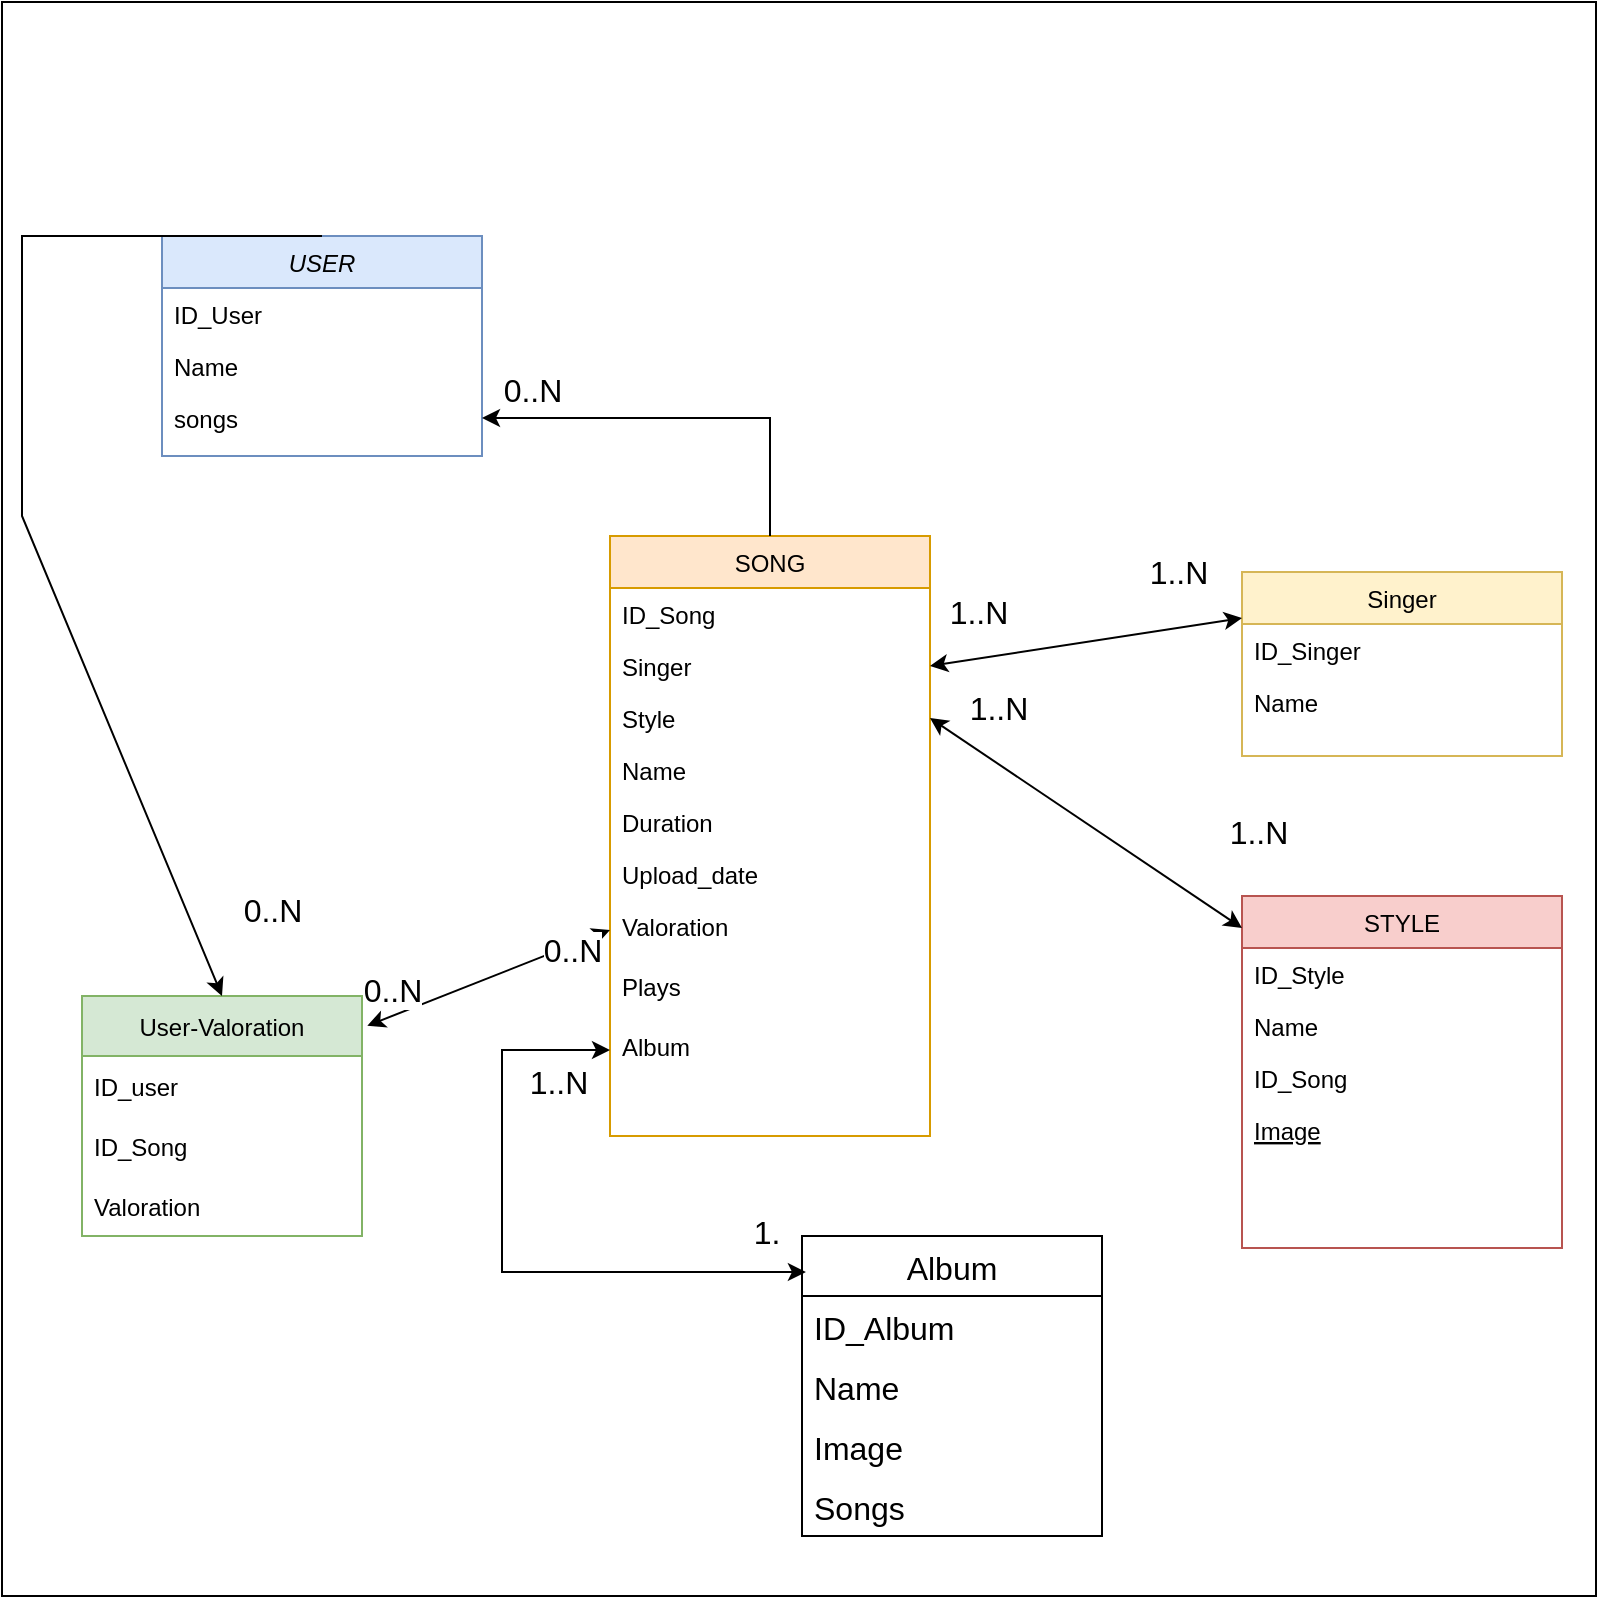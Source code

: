 <mxfile version="18.1.2" type="github">
  <diagram id="C5RBs43oDa-KdzZeNtuy" name="Page-1">
    <mxGraphModel dx="1621" dy="795" grid="1" gridSize="10" guides="1" tooltips="1" connect="1" arrows="1" fold="1" page="1" pageScale="1" pageWidth="827" pageHeight="1169" math="0" shadow="0">
      <root>
        <mxCell id="WIyWlLk6GJQsqaUBKTNV-0" />
        <mxCell id="WIyWlLk6GJQsqaUBKTNV-1" parent="WIyWlLk6GJQsqaUBKTNV-0" />
        <mxCell id="mXIFP6Tc6Vtpa0xKR2lw-2" value="" style="whiteSpace=wrap;html=1;aspect=fixed;" vertex="1" parent="WIyWlLk6GJQsqaUBKTNV-1">
          <mxGeometry x="30" y="303" width="797" height="797" as="geometry" />
        </mxCell>
        <mxCell id="zkfFHV4jXpPFQw0GAbJ--0" value="USER" style="swimlane;fontStyle=2;align=center;verticalAlign=top;childLayout=stackLayout;horizontal=1;startSize=26;horizontalStack=0;resizeParent=1;resizeLast=0;collapsible=1;marginBottom=0;rounded=0;shadow=0;strokeWidth=1;fillColor=#dae8fc;strokeColor=#6c8ebf;" parent="WIyWlLk6GJQsqaUBKTNV-1" vertex="1">
          <mxGeometry x="110" y="420" width="160" height="110" as="geometry">
            <mxRectangle x="230" y="140" width="160" height="26" as="alternateBounds" />
          </mxGeometry>
        </mxCell>
        <mxCell id="zkfFHV4jXpPFQw0GAbJ--1" value="ID_User" style="text;align=left;verticalAlign=top;spacingLeft=4;spacingRight=4;overflow=hidden;rotatable=0;points=[[0,0.5],[1,0.5]];portConstraint=eastwest;" parent="zkfFHV4jXpPFQw0GAbJ--0" vertex="1">
          <mxGeometry y="26" width="160" height="26" as="geometry" />
        </mxCell>
        <mxCell id="zkfFHV4jXpPFQw0GAbJ--2" value="Name" style="text;align=left;verticalAlign=top;spacingLeft=4;spacingRight=4;overflow=hidden;rotatable=0;points=[[0,0.5],[1,0.5]];portConstraint=eastwest;rounded=0;shadow=0;html=0;" parent="zkfFHV4jXpPFQw0GAbJ--0" vertex="1">
          <mxGeometry y="52" width="160" height="26" as="geometry" />
        </mxCell>
        <mxCell id="zkfFHV4jXpPFQw0GAbJ--3" value="songs" style="text;align=left;verticalAlign=top;spacingLeft=4;spacingRight=4;overflow=hidden;rotatable=0;points=[[0,0.5],[1,0.5]];portConstraint=eastwest;rounded=0;shadow=0;html=0;" parent="zkfFHV4jXpPFQw0GAbJ--0" vertex="1">
          <mxGeometry y="78" width="160" height="26" as="geometry" />
        </mxCell>
        <mxCell id="zkfFHV4jXpPFQw0GAbJ--6" value="STYLE" style="swimlane;fontStyle=0;align=center;verticalAlign=top;childLayout=stackLayout;horizontal=1;startSize=26;horizontalStack=0;resizeParent=1;resizeLast=0;collapsible=1;marginBottom=0;rounded=0;shadow=0;strokeWidth=1;fillColor=#f8cecc;strokeColor=#b85450;" parent="WIyWlLk6GJQsqaUBKTNV-1" vertex="1">
          <mxGeometry x="650" y="750" width="160" height="176" as="geometry">
            <mxRectangle x="130" y="380" width="160" height="26" as="alternateBounds" />
          </mxGeometry>
        </mxCell>
        <mxCell id="zkfFHV4jXpPFQw0GAbJ--7" value="ID_Style" style="text;align=left;verticalAlign=top;spacingLeft=4;spacingRight=4;overflow=hidden;rotatable=0;points=[[0,0.5],[1,0.5]];portConstraint=eastwest;" parent="zkfFHV4jXpPFQw0GAbJ--6" vertex="1">
          <mxGeometry y="26" width="160" height="26" as="geometry" />
        </mxCell>
        <mxCell id="zkfFHV4jXpPFQw0GAbJ--8" value="Name" style="text;align=left;verticalAlign=top;spacingLeft=4;spacingRight=4;overflow=hidden;rotatable=0;points=[[0,0.5],[1,0.5]];portConstraint=eastwest;rounded=0;shadow=0;html=0;" parent="zkfFHV4jXpPFQw0GAbJ--6" vertex="1">
          <mxGeometry y="52" width="160" height="26" as="geometry" />
        </mxCell>
        <mxCell id="mXIFP6Tc6Vtpa0xKR2lw-1" value="ID_Song" style="text;align=left;verticalAlign=top;spacingLeft=4;spacingRight=4;overflow=hidden;rotatable=0;points=[[0,0.5],[1,0.5]];portConstraint=eastwest;rounded=0;shadow=0;html=0;" vertex="1" parent="zkfFHV4jXpPFQw0GAbJ--6">
          <mxGeometry y="78" width="160" height="26" as="geometry" />
        </mxCell>
        <mxCell id="zkfFHV4jXpPFQw0GAbJ--10" value="Image" style="text;align=left;verticalAlign=top;spacingLeft=4;spacingRight=4;overflow=hidden;rotatable=0;points=[[0,0.5],[1,0.5]];portConstraint=eastwest;fontStyle=4" parent="zkfFHV4jXpPFQw0GAbJ--6" vertex="1">
          <mxGeometry y="104" width="160" height="72" as="geometry" />
        </mxCell>
        <mxCell id="zkfFHV4jXpPFQw0GAbJ--13" value="Singer" style="swimlane;fontStyle=0;align=center;verticalAlign=top;childLayout=stackLayout;horizontal=1;startSize=26;horizontalStack=0;resizeParent=1;resizeLast=0;collapsible=1;marginBottom=0;rounded=0;shadow=0;strokeWidth=1;fillColor=#fff2cc;strokeColor=#d6b656;" parent="WIyWlLk6GJQsqaUBKTNV-1" vertex="1">
          <mxGeometry x="650" y="588" width="160" height="92" as="geometry">
            <mxRectangle x="340" y="380" width="170" height="26" as="alternateBounds" />
          </mxGeometry>
        </mxCell>
        <mxCell id="zkfFHV4jXpPFQw0GAbJ--14" value="ID_Singer&#xa;" style="text;align=left;verticalAlign=top;spacingLeft=4;spacingRight=4;overflow=hidden;rotatable=0;points=[[0,0.5],[1,0.5]];portConstraint=eastwest;" parent="zkfFHV4jXpPFQw0GAbJ--13" vertex="1">
          <mxGeometry y="26" width="160" height="26" as="geometry" />
        </mxCell>
        <mxCell id="mXIFP6Tc6Vtpa0xKR2lw-0" value="Name" style="text;align=left;verticalAlign=top;spacingLeft=4;spacingRight=4;overflow=hidden;rotatable=0;points=[[0,0.5],[1,0.5]];portConstraint=eastwest;" vertex="1" parent="zkfFHV4jXpPFQw0GAbJ--13">
          <mxGeometry y="52" width="160" height="26" as="geometry" />
        </mxCell>
        <mxCell id="zkfFHV4jXpPFQw0GAbJ--17" value="SONG" style="swimlane;fontStyle=0;align=center;verticalAlign=top;childLayout=stackLayout;horizontal=1;startSize=26;horizontalStack=0;resizeParent=1;resizeLast=0;collapsible=1;marginBottom=0;rounded=0;shadow=0;strokeWidth=1;fillColor=#ffe6cc;strokeColor=#d79b00;" parent="WIyWlLk6GJQsqaUBKTNV-1" vertex="1">
          <mxGeometry x="334" y="570" width="160" height="300" as="geometry">
            <mxRectangle x="550" y="140" width="160" height="26" as="alternateBounds" />
          </mxGeometry>
        </mxCell>
        <mxCell id="zkfFHV4jXpPFQw0GAbJ--18" value="ID_Song&#xa;" style="text;align=left;verticalAlign=top;spacingLeft=4;spacingRight=4;overflow=hidden;rotatable=0;points=[[0,0.5],[1,0.5]];portConstraint=eastwest;" parent="zkfFHV4jXpPFQw0GAbJ--17" vertex="1">
          <mxGeometry y="26" width="160" height="26" as="geometry" />
        </mxCell>
        <mxCell id="zkfFHV4jXpPFQw0GAbJ--19" value="Singer" style="text;align=left;verticalAlign=top;spacingLeft=4;spacingRight=4;overflow=hidden;rotatable=0;points=[[0,0.5],[1,0.5]];portConstraint=eastwest;rounded=0;shadow=0;html=0;" parent="zkfFHV4jXpPFQw0GAbJ--17" vertex="1">
          <mxGeometry y="52" width="160" height="26" as="geometry" />
        </mxCell>
        <mxCell id="zkfFHV4jXpPFQw0GAbJ--20" value="Style" style="text;align=left;verticalAlign=top;spacingLeft=4;spacingRight=4;overflow=hidden;rotatable=0;points=[[0,0.5],[1,0.5]];portConstraint=eastwest;rounded=0;shadow=0;html=0;" parent="zkfFHV4jXpPFQw0GAbJ--17" vertex="1">
          <mxGeometry y="78" width="160" height="26" as="geometry" />
        </mxCell>
        <mxCell id="zkfFHV4jXpPFQw0GAbJ--21" value="Name" style="text;align=left;verticalAlign=top;spacingLeft=4;spacingRight=4;overflow=hidden;rotatable=0;points=[[0,0.5],[1,0.5]];portConstraint=eastwest;rounded=0;shadow=0;html=0;" parent="zkfFHV4jXpPFQw0GAbJ--17" vertex="1">
          <mxGeometry y="104" width="160" height="26" as="geometry" />
        </mxCell>
        <mxCell id="zkfFHV4jXpPFQw0GAbJ--24" value="Duration" style="text;align=left;verticalAlign=top;spacingLeft=4;spacingRight=4;overflow=hidden;rotatable=0;points=[[0,0.5],[1,0.5]];portConstraint=eastwest;" parent="zkfFHV4jXpPFQw0GAbJ--17" vertex="1">
          <mxGeometry y="130" width="160" height="26" as="geometry" />
        </mxCell>
        <mxCell id="Mi7CgPzx56MQyBq40SbX-0" value="Upload_date" style="text;align=left;verticalAlign=top;spacingLeft=4;spacingRight=4;overflow=hidden;rotatable=0;points=[[0,0.5],[1,0.5]];portConstraint=eastwest;" parent="zkfFHV4jXpPFQw0GAbJ--17" vertex="1">
          <mxGeometry y="156" width="160" height="26" as="geometry" />
        </mxCell>
        <mxCell id="zkfFHV4jXpPFQw0GAbJ--25" value="Valoration" style="text;align=left;verticalAlign=top;spacingLeft=4;spacingRight=4;overflow=hidden;rotatable=0;points=[[0,0.5],[1,0.5]];portConstraint=eastwest;" parent="zkfFHV4jXpPFQw0GAbJ--17" vertex="1">
          <mxGeometry y="182" width="160" height="30" as="geometry" />
        </mxCell>
        <mxCell id="Mi7CgPzx56MQyBq40SbX-1" value="Plays" style="text;align=left;verticalAlign=top;spacingLeft=4;spacingRight=4;overflow=hidden;rotatable=0;points=[[0,0.5],[1,0.5]];portConstraint=eastwest;" parent="zkfFHV4jXpPFQw0GAbJ--17" vertex="1">
          <mxGeometry y="212" width="160" height="30" as="geometry" />
        </mxCell>
        <mxCell id="Mi7CgPzx56MQyBq40SbX-2" value="Album&#xa;" style="text;align=left;verticalAlign=top;spacingLeft=4;spacingRight=4;overflow=hidden;rotatable=0;points=[[0,0.5],[1,0.5]];portConstraint=eastwest;" parent="zkfFHV4jXpPFQw0GAbJ--17" vertex="1">
          <mxGeometry y="242" width="160" height="30" as="geometry" />
        </mxCell>
        <mxCell id="Mi7CgPzx56MQyBq40SbX-3" value="User-Valoration" style="swimlane;fontStyle=0;childLayout=stackLayout;horizontal=1;startSize=30;horizontalStack=0;resizeParent=1;resizeParentMax=0;resizeLast=0;collapsible=1;marginBottom=0;fillColor=#d5e8d4;strokeColor=#82b366;" parent="WIyWlLk6GJQsqaUBKTNV-1" vertex="1">
          <mxGeometry x="70" y="800" width="140" height="120" as="geometry" />
        </mxCell>
        <mxCell id="Mi7CgPzx56MQyBq40SbX-4" value="ID_user" style="text;strokeColor=none;fillColor=none;align=left;verticalAlign=middle;spacingLeft=4;spacingRight=4;overflow=hidden;points=[[0,0.5],[1,0.5]];portConstraint=eastwest;rotatable=0;" parent="Mi7CgPzx56MQyBq40SbX-3" vertex="1">
          <mxGeometry y="30" width="140" height="30" as="geometry" />
        </mxCell>
        <mxCell id="Mi7CgPzx56MQyBq40SbX-5" value="ID_Song" style="text;strokeColor=none;fillColor=none;align=left;verticalAlign=middle;spacingLeft=4;spacingRight=4;overflow=hidden;points=[[0,0.5],[1,0.5]];portConstraint=eastwest;rotatable=0;" parent="Mi7CgPzx56MQyBq40SbX-3" vertex="1">
          <mxGeometry y="60" width="140" height="30" as="geometry" />
        </mxCell>
        <mxCell id="Mi7CgPzx56MQyBq40SbX-6" value="Valoration" style="text;strokeColor=none;fillColor=none;align=left;verticalAlign=middle;spacingLeft=4;spacingRight=4;overflow=hidden;points=[[0,0.5],[1,0.5]];portConstraint=eastwest;rotatable=0;" parent="Mi7CgPzx56MQyBq40SbX-3" vertex="1">
          <mxGeometry y="90" width="140" height="30" as="geometry" />
        </mxCell>
        <mxCell id="Mi7CgPzx56MQyBq40SbX-7" value="" style="endArrow=classic;html=1;rounded=0;entryX=1;entryY=0.5;entryDx=0;entryDy=0;exitX=0.5;exitY=0;exitDx=0;exitDy=0;" parent="WIyWlLk6GJQsqaUBKTNV-1" source="zkfFHV4jXpPFQw0GAbJ--17" target="zkfFHV4jXpPFQw0GAbJ--3" edge="1">
          <mxGeometry width="50" height="50" relative="1" as="geometry">
            <mxPoint x="490.96" y="50.0" as="sourcePoint" />
            <mxPoint x="220" y="145.1" as="targetPoint" />
            <Array as="points">
              <mxPoint x="414" y="511" />
            </Array>
          </mxGeometry>
        </mxCell>
        <mxCell id="Mi7CgPzx56MQyBq40SbX-9" value="&lt;font style=&quot;font-size: 16px;&quot;&gt;0..N&lt;/font&gt;" style="edgeLabel;html=1;align=center;verticalAlign=middle;resizable=0;points=[];spacing=7;" parent="WIyWlLk6GJQsqaUBKTNV-1" vertex="1" connectable="0">
          <mxGeometry x="299.999" y="530.004" as="geometry">
            <mxPoint x="-5" y="-33" as="offset" />
          </mxGeometry>
        </mxCell>
        <mxCell id="Mi7CgPzx56MQyBq40SbX-10" value="" style="endArrow=classic;startArrow=classic;html=1;rounded=0;fontSize=16;exitX=0;exitY=0.25;exitDx=0;exitDy=0;entryX=1;entryY=0.5;entryDx=0;entryDy=0;" parent="WIyWlLk6GJQsqaUBKTNV-1" source="zkfFHV4jXpPFQw0GAbJ--13" target="zkfFHV4jXpPFQw0GAbJ--19" edge="1">
          <mxGeometry width="50" height="50" relative="1" as="geometry">
            <mxPoint x="310" y="240" as="sourcePoint" />
            <mxPoint x="500" y="220" as="targetPoint" />
          </mxGeometry>
        </mxCell>
        <mxCell id="Mi7CgPzx56MQyBq40SbX-11" value="&lt;font style=&quot;font-size: 16px;&quot;&gt;1..N&lt;/font&gt;" style="edgeLabel;html=1;align=center;verticalAlign=middle;resizable=0;points=[];spacing=7;" parent="WIyWlLk6GJQsqaUBKTNV-1" vertex="1" connectable="0">
          <mxGeometry x="619.999" y="550.004" as="geometry">
            <mxPoint x="-2" y="38" as="offset" />
          </mxGeometry>
        </mxCell>
        <mxCell id="Mi7CgPzx56MQyBq40SbX-12" value="&lt;font style=&quot;font-size: 16px;&quot;&gt;1..N&lt;/font&gt;" style="edgeLabel;html=1;align=center;verticalAlign=middle;resizable=0;points=[];spacing=7;" parent="WIyWlLk6GJQsqaUBKTNV-1" vertex="1" connectable="0">
          <mxGeometry x="519.999" y="570.004" as="geometry">
            <mxPoint x="-2" y="38" as="offset" />
          </mxGeometry>
        </mxCell>
        <mxCell id="Mi7CgPzx56MQyBq40SbX-13" value="" style="endArrow=classic;startArrow=classic;html=1;rounded=0;fontSize=16;exitX=0;exitY=0.091;exitDx=0;exitDy=0;entryX=1;entryY=0.5;entryDx=0;entryDy=0;exitPerimeter=0;" parent="WIyWlLk6GJQsqaUBKTNV-1" source="zkfFHV4jXpPFQw0GAbJ--6" target="zkfFHV4jXpPFQw0GAbJ--20" edge="1">
          <mxGeometry width="50" height="50" relative="1" as="geometry">
            <mxPoint x="650" y="310" as="sourcePoint" />
            <mxPoint x="483.5" y="290" as="targetPoint" />
          </mxGeometry>
        </mxCell>
        <mxCell id="Mi7CgPzx56MQyBq40SbX-14" value="&lt;font style=&quot;font-size: 16px;&quot;&gt;1..N&lt;/font&gt;" style="edgeLabel;html=1;align=center;verticalAlign=middle;resizable=0;points=[];spacing=7;" parent="WIyWlLk6GJQsqaUBKTNV-1" vertex="1" connectable="0">
          <mxGeometry x="659.999" y="680.004" as="geometry">
            <mxPoint x="-2" y="38" as="offset" />
          </mxGeometry>
        </mxCell>
        <mxCell id="Mi7CgPzx56MQyBq40SbX-15" value="" style="endArrow=classic;html=1;rounded=0;fontSize=16;exitX=0.5;exitY=0;exitDx=0;exitDy=0;entryX=0.5;entryY=0;entryDx=0;entryDy=0;" parent="WIyWlLk6GJQsqaUBKTNV-1" source="zkfFHV4jXpPFQw0GAbJ--0" target="Mi7CgPzx56MQyBq40SbX-3" edge="1">
          <mxGeometry width="50" height="50" relative="1" as="geometry">
            <mxPoint x="210" y="230" as="sourcePoint" />
            <mxPoint x="260" y="180" as="targetPoint" />
            <Array as="points">
              <mxPoint x="40" y="420" />
              <mxPoint x="40" y="560" />
            </Array>
          </mxGeometry>
        </mxCell>
        <mxCell id="Mi7CgPzx56MQyBq40SbX-16" value="&lt;font style=&quot;font-size: 16px;&quot;&gt;0..N&lt;/font&gt;" style="edgeLabel;html=1;align=center;verticalAlign=middle;resizable=0;points=[];spacing=7;" parent="WIyWlLk6GJQsqaUBKTNV-1" vertex="1" connectable="0">
          <mxGeometry x="169.999" y="790.004" as="geometry">
            <mxPoint x="-5" y="-33" as="offset" />
          </mxGeometry>
        </mxCell>
        <mxCell id="Mi7CgPzx56MQyBq40SbX-18" value="" style="endArrow=classic;startArrow=classic;html=1;rounded=0;fontSize=16;exitX=1.019;exitY=0.124;exitDx=0;exitDy=0;exitPerimeter=0;entryX=0;entryY=0.5;entryDx=0;entryDy=0;" parent="WIyWlLk6GJQsqaUBKTNV-1" source="Mi7CgPzx56MQyBq40SbX-3" target="zkfFHV4jXpPFQw0GAbJ--25" edge="1">
          <mxGeometry width="50" height="50" relative="1" as="geometry">
            <mxPoint x="270" y="370" as="sourcePoint" />
            <mxPoint x="320" y="320" as="targetPoint" />
          </mxGeometry>
        </mxCell>
        <mxCell id="Mi7CgPzx56MQyBq40SbX-19" value="&lt;font style=&quot;font-size: 16px;&quot;&gt;0..N&lt;/font&gt;" style="edgeLabel;html=1;align=center;verticalAlign=middle;resizable=0;points=[];spacing=7;" parent="WIyWlLk6GJQsqaUBKTNV-1" vertex="1" connectable="0">
          <mxGeometry x="229.999" y="830.004" as="geometry">
            <mxPoint x="-5" y="-33" as="offset" />
          </mxGeometry>
        </mxCell>
        <mxCell id="Mi7CgPzx56MQyBq40SbX-20" value="&lt;font style=&quot;font-size: 16px;&quot;&gt;0..N&lt;/font&gt;" style="edgeLabel;html=1;align=center;verticalAlign=middle;resizable=0;points=[];spacing=7;" parent="WIyWlLk6GJQsqaUBKTNV-1" vertex="1" connectable="0">
          <mxGeometry x="319.999" y="810.004" as="geometry">
            <mxPoint x="-5" y="-33" as="offset" />
          </mxGeometry>
        </mxCell>
        <mxCell id="Mi7CgPzx56MQyBq40SbX-21" value="&lt;font style=&quot;font-size: 16px;&quot;&gt;1..N&lt;/font&gt;" style="edgeLabel;html=1;align=center;verticalAlign=middle;resizable=0;points=[];spacing=7;" parent="WIyWlLk6GJQsqaUBKTNV-1" vertex="1" connectable="0">
          <mxGeometry x="529.999" y="618.004" as="geometry">
            <mxPoint x="-2" y="38" as="offset" />
          </mxGeometry>
        </mxCell>
        <mxCell id="TXeOoI-u3aHClO4mrIed-0" value="Album" style="swimlane;fontStyle=0;childLayout=stackLayout;horizontal=1;startSize=30;horizontalStack=0;resizeParent=1;resizeParentMax=0;resizeLast=0;collapsible=1;marginBottom=0;fontSize=16;" parent="WIyWlLk6GJQsqaUBKTNV-1" vertex="1">
          <mxGeometry x="430" y="920" width="150" height="150" as="geometry">
            <mxRectangle x="414" y="920" width="80" height="30" as="alternateBounds" />
          </mxGeometry>
        </mxCell>
        <mxCell id="TXeOoI-u3aHClO4mrIed-1" value="ID_Album" style="text;strokeColor=none;fillColor=none;align=left;verticalAlign=middle;spacingLeft=4;spacingRight=4;overflow=hidden;points=[[0,0.5],[1,0.5]];portConstraint=eastwest;rotatable=0;fontSize=16;" parent="TXeOoI-u3aHClO4mrIed-0" vertex="1">
          <mxGeometry y="30" width="150" height="30" as="geometry" />
        </mxCell>
        <mxCell id="TXeOoI-u3aHClO4mrIed-2" value="Name" style="text;strokeColor=none;fillColor=none;align=left;verticalAlign=middle;spacingLeft=4;spacingRight=4;overflow=hidden;points=[[0,0.5],[1,0.5]];portConstraint=eastwest;rotatable=0;fontSize=16;" parent="TXeOoI-u3aHClO4mrIed-0" vertex="1">
          <mxGeometry y="60" width="150" height="30" as="geometry" />
        </mxCell>
        <mxCell id="TXeOoI-u3aHClO4mrIed-4" value="Image" style="text;strokeColor=none;fillColor=none;align=left;verticalAlign=middle;spacingLeft=4;spacingRight=4;overflow=hidden;points=[[0,0.5],[1,0.5]];portConstraint=eastwest;rotatable=0;fontSize=16;" parent="TXeOoI-u3aHClO4mrIed-0" vertex="1">
          <mxGeometry y="90" width="150" height="30" as="geometry" />
        </mxCell>
        <mxCell id="TXeOoI-u3aHClO4mrIed-3" value="Songs" style="text;strokeColor=none;fillColor=none;align=left;verticalAlign=middle;spacingLeft=4;spacingRight=4;overflow=hidden;points=[[0,0.5],[1,0.5]];portConstraint=eastwest;rotatable=0;fontSize=16;" parent="TXeOoI-u3aHClO4mrIed-0" vertex="1">
          <mxGeometry y="120" width="150" height="30" as="geometry" />
        </mxCell>
        <mxCell id="TXeOoI-u3aHClO4mrIed-5" value="" style="endArrow=classic;startArrow=classic;html=1;rounded=0;fontSize=16;entryX=0;entryY=0.5;entryDx=0;entryDy=0;exitX=0.013;exitY=0.12;exitDx=0;exitDy=0;exitPerimeter=0;" parent="WIyWlLk6GJQsqaUBKTNV-1" source="TXeOoI-u3aHClO4mrIed-0" target="Mi7CgPzx56MQyBq40SbX-2" edge="1">
          <mxGeometry width="50" height="50" relative="1" as="geometry">
            <mxPoint x="230" y="990" as="sourcePoint" />
            <mxPoint x="280" y="940" as="targetPoint" />
            <Array as="points">
              <mxPoint x="280" y="938" />
              <mxPoint x="280" y="827" />
            </Array>
          </mxGeometry>
        </mxCell>
        <mxCell id="TXeOoI-u3aHClO4mrIed-6" value="&lt;font style=&quot;font-size: 16px;&quot;&gt;1.&lt;/font&gt;" style="edgeLabel;html=1;align=center;verticalAlign=middle;resizable=0;points=[];spacing=7;" parent="WIyWlLk6GJQsqaUBKTNV-1" vertex="1" connectable="0">
          <mxGeometry x="413.999" y="880.004" as="geometry">
            <mxPoint x="-2" y="38" as="offset" />
          </mxGeometry>
        </mxCell>
        <mxCell id="TXeOoI-u3aHClO4mrIed-7" value="&lt;font style=&quot;font-size: 16px;&quot;&gt;1..N&lt;/font&gt;" style="edgeLabel;html=1;align=center;verticalAlign=middle;resizable=0;points=[];spacing=7;" parent="WIyWlLk6GJQsqaUBKTNV-1" vertex="1" connectable="0">
          <mxGeometry x="309.999" y="805.004" as="geometry">
            <mxPoint x="-2" y="38" as="offset" />
          </mxGeometry>
        </mxCell>
      </root>
    </mxGraphModel>
  </diagram>
</mxfile>
